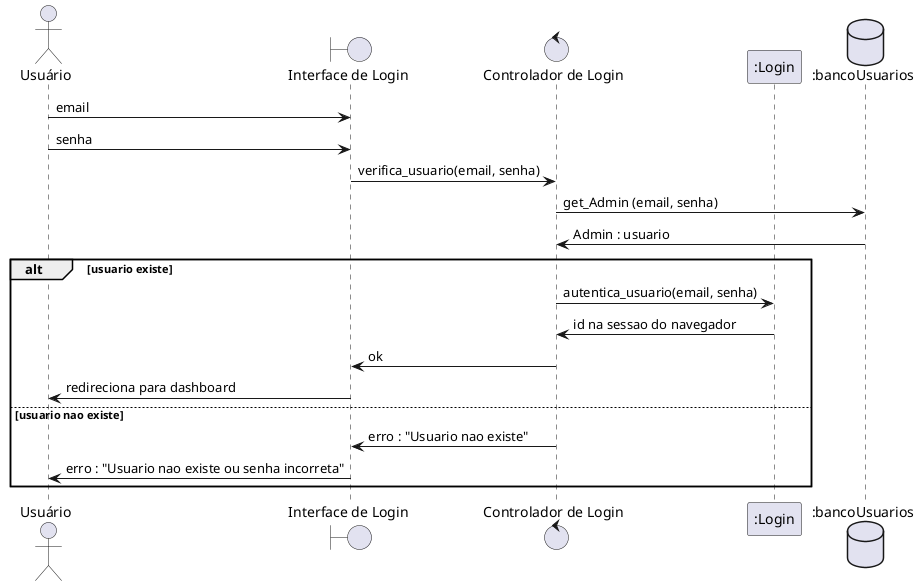 @startuml
actor Usuário as user
boundary "Interface de Login" as InterAdmin
control "Controlador de Login" as CtrlAdmin
participant ":Login" as Login
database ":bancoUsuarios" as db

user -> InterAdmin : email
user -> InterAdmin : senha

InterAdmin -> CtrlAdmin : verifica_usuario(email, senha)
CtrlAdmin -> db : get_Admin (email, senha)
db -> CtrlAdmin : Admin : usuario

alt usuario existe

    CtrlAdmin -> Login : autentica_usuario(email, senha)

    Login -> CtrlAdmin : id na sessao do navegador

    CtrlAdmin -> InterAdmin : ok

    InterAdmin -> user : redireciona para dashboard

    

else usuario nao existe

    CtrlAdmin -> InterAdmin : erro : "Usuario nao existe"

    InterAdmin -> user : erro : "Usuario nao existe ou senha incorreta"

end

@enduml